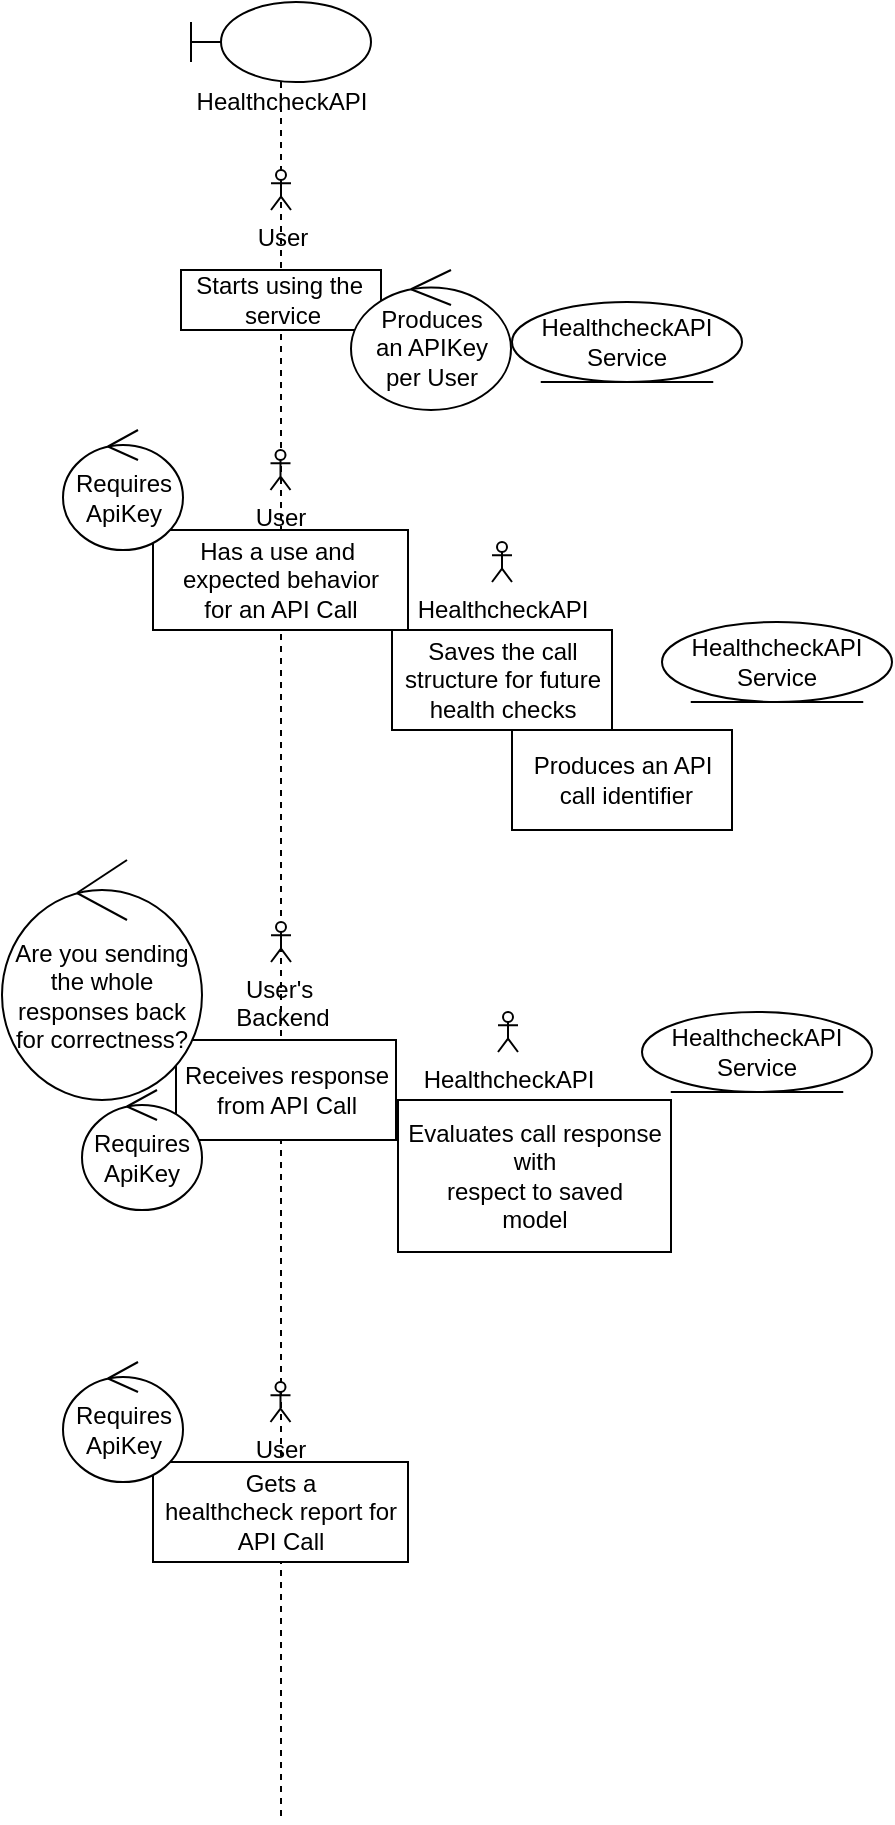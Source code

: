 <mxfile version="20.3.0" type="device"><diagram id="aHPI8-76_pzBDdMHsD-7" name="Page-1"><mxGraphModel dx="708" dy="588" grid="1" gridSize="10" guides="1" tooltips="1" connect="1" arrows="1" fold="1" page="1" pageScale="1" pageWidth="850" pageHeight="1100" math="0" shadow="0"><root><mxCell id="0"/><mxCell id="1" parent="0"/><mxCell id="eOmsADhV_ZLQzoRDAuMl-5" value="HealthcheckAPI" style="shape=umlLifeline;participant=umlBoundary;perimeter=lifelinePerimeter;whiteSpace=wrap;html=1;container=1;collapsible=0;recursiveResize=0;verticalAlign=top;spacingTop=36;outlineConnect=0;" vertex="1" parent="1"><mxGeometry x="284.5" y="410" width="90" height="910" as="geometry"/></mxCell><mxCell id="eOmsADhV_ZLQzoRDAuMl-7" value="Receives response&lt;br&gt;from API Call" style="html=1;" vertex="1" parent="eOmsADhV_ZLQzoRDAuMl-5"><mxGeometry x="-7.5" y="519" width="110" height="50" as="geometry"/></mxCell><mxCell id="eOmsADhV_ZLQzoRDAuMl-14" value="User's&amp;nbsp;&lt;br&gt;Backend" style="shape=umlActor;verticalLabelPosition=bottom;verticalAlign=top;html=1;" vertex="1" parent="eOmsADhV_ZLQzoRDAuMl-5"><mxGeometry x="40" y="460" width="10" height="20" as="geometry"/></mxCell><mxCell id="eOmsADhV_ZLQzoRDAuMl-25" value="Starts using the&amp;nbsp;&lt;br&gt;service" style="html=1;" vertex="1" parent="eOmsADhV_ZLQzoRDAuMl-5"><mxGeometry x="-5" y="134" width="100" height="30" as="geometry"/></mxCell><mxCell id="eOmsADhV_ZLQzoRDAuMl-24" value="User" style="shape=umlActor;verticalLabelPosition=bottom;verticalAlign=top;html=1;" vertex="1" parent="eOmsADhV_ZLQzoRDAuMl-5"><mxGeometry x="40" y="84" width="10" height="20" as="geometry"/></mxCell><mxCell id="eOmsADhV_ZLQzoRDAuMl-26" value="Produces&lt;br&gt;an APIKey&lt;br&gt;per User" style="ellipse;shape=umlControl;whiteSpace=wrap;html=1;" vertex="1" parent="eOmsADhV_ZLQzoRDAuMl-5"><mxGeometry x="80" y="134" width="80" height="70" as="geometry"/></mxCell><mxCell id="eOmsADhV_ZLQzoRDAuMl-8" value="Has a use and&amp;nbsp;&lt;br&gt;expected behavior&lt;br&gt;for an API Call" style="html=1;" vertex="1" parent="eOmsADhV_ZLQzoRDAuMl-5"><mxGeometry x="-19" y="264" width="127.5" height="50" as="geometry"/></mxCell><mxCell id="eOmsADhV_ZLQzoRDAuMl-10" value="User" style="shape=umlActor;verticalLabelPosition=bottom;verticalAlign=top;html=1;" vertex="1" parent="eOmsADhV_ZLQzoRDAuMl-5"><mxGeometry x="39.75" y="224" width="10" height="20" as="geometry"/></mxCell><mxCell id="eOmsADhV_ZLQzoRDAuMl-22" value="Requires&lt;br&gt;ApiKey" style="ellipse;shape=umlControl;whiteSpace=wrap;html=1;" vertex="1" parent="eOmsADhV_ZLQzoRDAuMl-5"><mxGeometry x="-64" y="214" width="60" height="60" as="geometry"/></mxCell><mxCell id="eOmsADhV_ZLQzoRDAuMl-35" value="Gets a&lt;br&gt;healthcheck report for&lt;br&gt;API Call" style="html=1;" vertex="1" parent="eOmsADhV_ZLQzoRDAuMl-5"><mxGeometry x="-19" y="730" width="127.5" height="50" as="geometry"/></mxCell><mxCell id="eOmsADhV_ZLQzoRDAuMl-36" value="User" style="shape=umlActor;verticalLabelPosition=bottom;verticalAlign=top;html=1;" vertex="1" parent="eOmsADhV_ZLQzoRDAuMl-5"><mxGeometry x="39.75" y="690" width="10" height="20" as="geometry"/></mxCell><mxCell id="eOmsADhV_ZLQzoRDAuMl-37" value="Requires&lt;br&gt;ApiKey" style="ellipse;shape=umlControl;whiteSpace=wrap;html=1;" vertex="1" parent="eOmsADhV_ZLQzoRDAuMl-5"><mxGeometry x="-64" y="680" width="60" height="60" as="geometry"/></mxCell><mxCell id="eOmsADhV_ZLQzoRDAuMl-19" value="Are you sending the whole responses back for correctness?" style="ellipse;shape=umlControl;whiteSpace=wrap;html=1;" vertex="1" parent="1"><mxGeometry x="190" y="839" width="100" height="120" as="geometry"/></mxCell><mxCell id="eOmsADhV_ZLQzoRDAuMl-20" value="Requires&lt;br&gt;ApiKey" style="ellipse;shape=umlControl;whiteSpace=wrap;html=1;" vertex="1" parent="1"><mxGeometry x="230" y="954" width="60" height="60" as="geometry"/></mxCell><mxCell id="eOmsADhV_ZLQzoRDAuMl-27" value="Saves the call&lt;br&gt;structure for future&lt;br&gt;health checks" style="html=1;" vertex="1" parent="1"><mxGeometry x="385" y="724" width="110" height="50" as="geometry"/></mxCell><mxCell id="eOmsADhV_ZLQzoRDAuMl-28" value="HealthcheckAPI" style="shape=umlActor;verticalLabelPosition=bottom;verticalAlign=top;html=1;" vertex="1" parent="1"><mxGeometry x="435" y="680" width="10" height="20" as="geometry"/></mxCell><mxCell id="eOmsADhV_ZLQzoRDAuMl-32" value="Evaluates call response&lt;br&gt;with&lt;br&gt;respect to saved&lt;br&gt;model" style="html=1;" vertex="1" parent="1"><mxGeometry x="388" y="959" width="136.5" height="76" as="geometry"/></mxCell><mxCell id="eOmsADhV_ZLQzoRDAuMl-33" value="HealthcheckAPI" style="shape=umlActor;verticalLabelPosition=bottom;verticalAlign=top;html=1;" vertex="1" parent="1"><mxGeometry x="438" y="915" width="10" height="20" as="geometry"/></mxCell><mxCell id="eOmsADhV_ZLQzoRDAuMl-34" value="Produces an API&lt;br&gt;&amp;nbsp;call identifier" style="html=1;" vertex="1" parent="1"><mxGeometry x="445" y="774" width="110" height="50" as="geometry"/></mxCell><mxCell id="eOmsADhV_ZLQzoRDAuMl-39" value="HealthcheckAPI&lt;br&gt;Service" style="ellipse;shape=umlEntity;whiteSpace=wrap;html=1;" vertex="1" parent="1"><mxGeometry x="445" y="560" width="115" height="40" as="geometry"/></mxCell><mxCell id="eOmsADhV_ZLQzoRDAuMl-42" value="HealthcheckAPI&lt;br&gt;Service" style="ellipse;shape=umlEntity;whiteSpace=wrap;html=1;" vertex="1" parent="1"><mxGeometry x="520" y="720" width="115" height="40" as="geometry"/></mxCell><mxCell id="eOmsADhV_ZLQzoRDAuMl-43" value="HealthcheckAPI&lt;br&gt;Service" style="ellipse;shape=umlEntity;whiteSpace=wrap;html=1;" vertex="1" parent="1"><mxGeometry x="510" y="915" width="115" height="40" as="geometry"/></mxCell></root></mxGraphModel></diagram></mxfile>